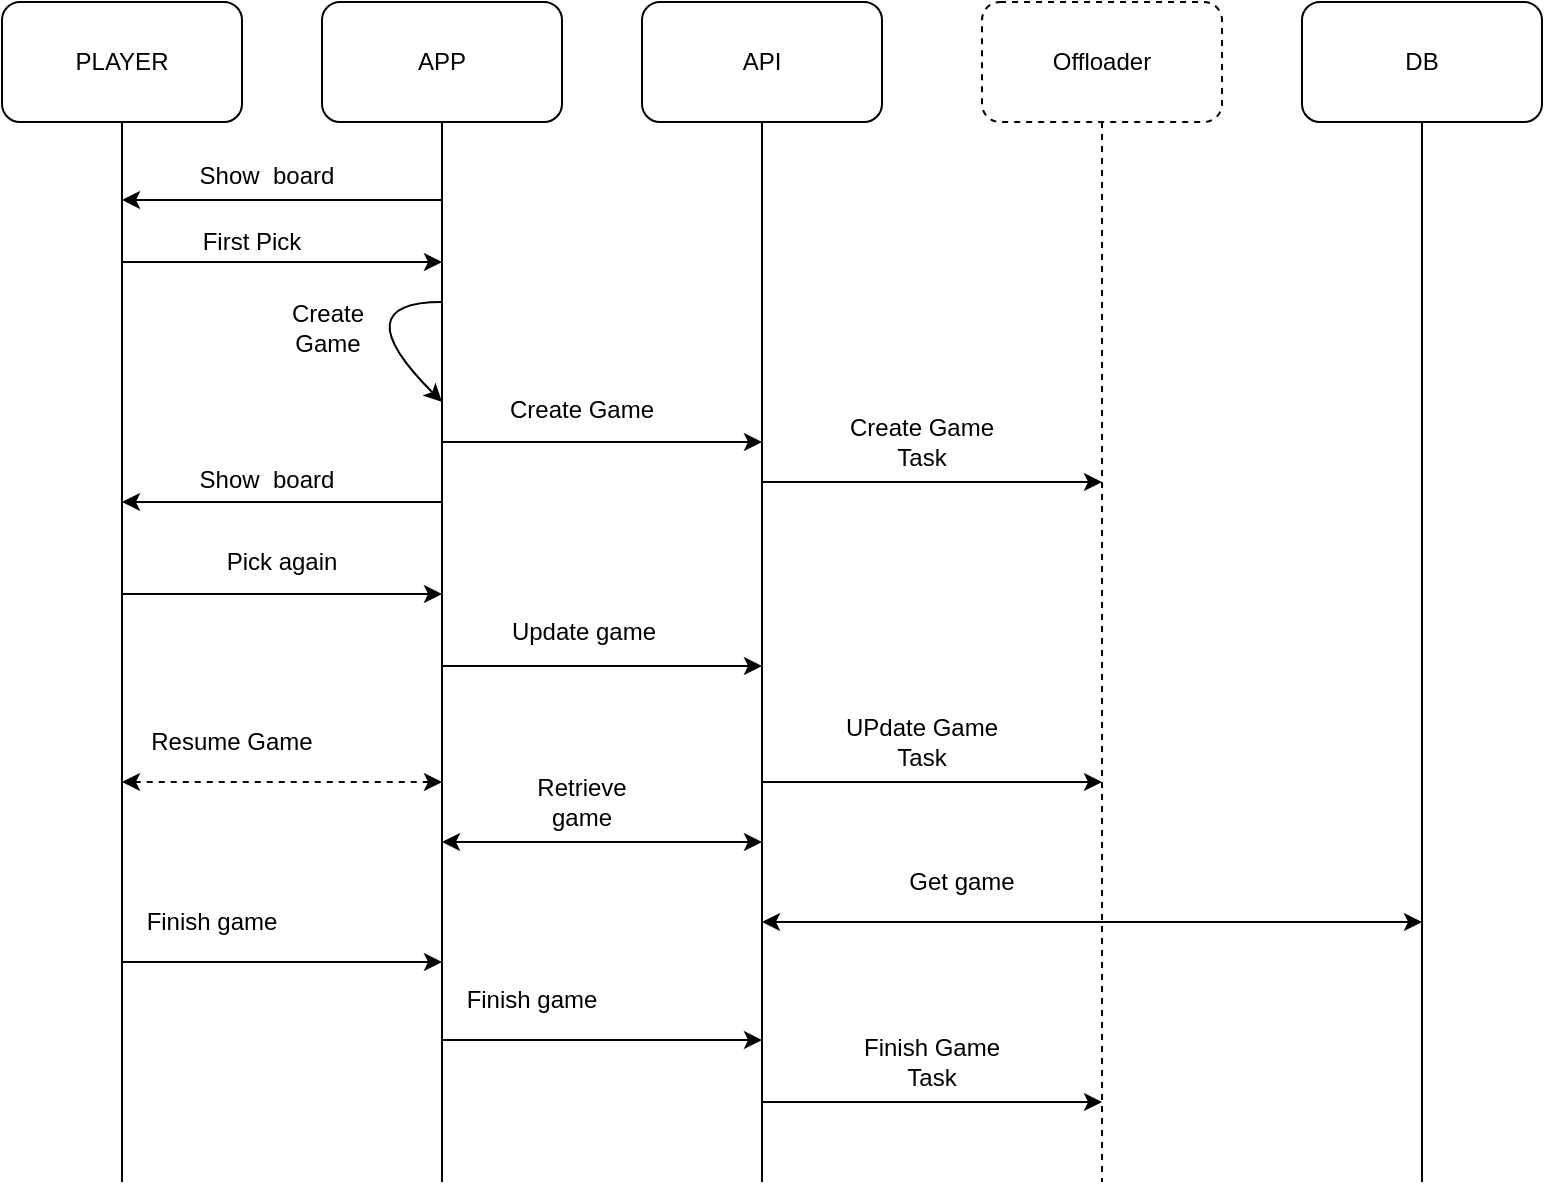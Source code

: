 <mxfile version="13.8.6" type="device"><diagram id="vBsez9Kqlf8OvVBkhDG4" name="Page-1"><mxGraphModel dx="946" dy="612" grid="1" gridSize="10" guides="1" tooltips="1" connect="1" arrows="1" fold="1" page="1" pageScale="1" pageWidth="850" pageHeight="1100" math="0" shadow="0"><root><mxCell id="0"/><mxCell id="1" parent="0"/><mxCell id="VJl-dqKWKYj1rRpmkjlN-6" style="edgeStyle=none;rounded=0;orthogonalLoop=1;jettySize=auto;html=1;exitX=0.5;exitY=1;exitDx=0;exitDy=0;endArrow=none;endFill=0;" edge="1" parent="1" source="VJl-dqKWKYj1rRpmkjlN-2"><mxGeometry relative="1" as="geometry"><mxPoint x="280" y="620" as="targetPoint"/><Array as="points"><mxPoint x="280" y="260"/></Array></mxGeometry></mxCell><mxCell id="VJl-dqKWKYj1rRpmkjlN-2" value="APP" style="rounded=1;whiteSpace=wrap;html=1;" vertex="1" parent="1"><mxGeometry x="220" y="30" width="120" height="60" as="geometry"/></mxCell><mxCell id="VJl-dqKWKYj1rRpmkjlN-7" style="edgeStyle=none;rounded=0;orthogonalLoop=1;jettySize=auto;html=1;exitX=0.5;exitY=1;exitDx=0;exitDy=0;endArrow=none;endFill=0;" edge="1" parent="1" source="VJl-dqKWKYj1rRpmkjlN-3"><mxGeometry relative="1" as="geometry"><mxPoint x="440" y="620" as="targetPoint"/></mxGeometry></mxCell><mxCell id="VJl-dqKWKYj1rRpmkjlN-3" value="API" style="rounded=1;whiteSpace=wrap;html=1;" vertex="1" parent="1"><mxGeometry x="380" y="30" width="120" height="60" as="geometry"/></mxCell><mxCell id="VJl-dqKWKYj1rRpmkjlN-8" style="edgeStyle=none;rounded=0;orthogonalLoop=1;jettySize=auto;html=1;exitX=0.5;exitY=1;exitDx=0;exitDy=0;endArrow=none;endFill=0;dashed=1;" edge="1" parent="1" source="VJl-dqKWKYj1rRpmkjlN-4"><mxGeometry relative="1" as="geometry"><mxPoint x="610" y="620" as="targetPoint"/></mxGeometry></mxCell><mxCell id="VJl-dqKWKYj1rRpmkjlN-4" value="Offloader" style="rounded=1;whiteSpace=wrap;html=1;dashed=1;" vertex="1" parent="1"><mxGeometry x="550" y="30" width="120" height="60" as="geometry"/></mxCell><mxCell id="VJl-dqKWKYj1rRpmkjlN-10" style="edgeStyle=none;rounded=0;orthogonalLoop=1;jettySize=auto;html=1;" edge="1" parent="1"><mxGeometry relative="1" as="geometry"><mxPoint x="280" y="160" as="targetPoint"/><mxPoint x="120" y="160" as="sourcePoint"/></mxGeometry></mxCell><mxCell id="VJl-dqKWKYj1rRpmkjlN-11" value="" style="curved=1;endArrow=none;html=1;endFill=0;startArrow=classic;startFill=1;" edge="1" parent="1"><mxGeometry width="50" height="50" relative="1" as="geometry"><mxPoint x="280" y="230" as="sourcePoint"/><mxPoint x="280" y="180" as="targetPoint"/><Array as="points"><mxPoint x="280" y="230"/><mxPoint x="230" y="180"/></Array></mxGeometry></mxCell><mxCell id="VJl-dqKWKYj1rRpmkjlN-12" value="First Pick" style="text;html=1;strokeColor=none;fillColor=none;align=center;verticalAlign=middle;whiteSpace=wrap;rounded=0;" vertex="1" parent="1"><mxGeometry x="140" y="140" width="90" height="20" as="geometry"/></mxCell><mxCell id="VJl-dqKWKYj1rRpmkjlN-13" value="Create Game" style="text;html=1;strokeColor=none;fillColor=none;align=center;verticalAlign=middle;whiteSpace=wrap;rounded=0;" vertex="1" parent="1"><mxGeometry x="188" y="173" width="70" height="40" as="geometry"/></mxCell><mxCell id="VJl-dqKWKYj1rRpmkjlN-14" value="" style="endArrow=classic;html=1;endFill=1;" edge="1" parent="1"><mxGeometry width="50" height="50" relative="1" as="geometry"><mxPoint x="280" y="250" as="sourcePoint"/><mxPoint x="440" y="250" as="targetPoint"/></mxGeometry></mxCell><mxCell id="VJl-dqKWKYj1rRpmkjlN-15" value="Create Game" style="text;html=1;strokeColor=none;fillColor=none;align=center;verticalAlign=middle;whiteSpace=wrap;rounded=0;" vertex="1" parent="1"><mxGeometry x="310" y="224" width="80" height="20" as="geometry"/></mxCell><mxCell id="VJl-dqKWKYj1rRpmkjlN-16" value="" style="endArrow=classic;html=1;endFill=1;" edge="1" parent="1"><mxGeometry width="50" height="50" relative="1" as="geometry"><mxPoint x="440" y="270" as="sourcePoint"/><mxPoint x="610" y="270" as="targetPoint"/></mxGeometry></mxCell><mxCell id="VJl-dqKWKYj1rRpmkjlN-17" value="Create Game Task" style="text;html=1;strokeColor=none;fillColor=none;align=center;verticalAlign=middle;whiteSpace=wrap;rounded=0;" vertex="1" parent="1"><mxGeometry x="480" y="240" width="80" height="20" as="geometry"/></mxCell><mxCell id="VJl-dqKWKYj1rRpmkjlN-20" style="edgeStyle=none;rounded=0;orthogonalLoop=1;jettySize=auto;html=1;exitX=0.5;exitY=1;exitDx=0;exitDy=0;startArrow=none;startFill=0;endArrow=none;endFill=0;" edge="1" parent="1" source="VJl-dqKWKYj1rRpmkjlN-18"><mxGeometry relative="1" as="geometry"><mxPoint x="120" y="620" as="targetPoint"/></mxGeometry></mxCell><mxCell id="VJl-dqKWKYj1rRpmkjlN-18" value="PLAYER" style="rounded=1;whiteSpace=wrap;html=1;" vertex="1" parent="1"><mxGeometry x="60" y="30" width="120" height="60" as="geometry"/></mxCell><mxCell id="VJl-dqKWKYj1rRpmkjlN-21" style="edgeStyle=none;rounded=0;orthogonalLoop=1;jettySize=auto;html=1;startArrow=classic;startFill=1;endArrow=none;endFill=0;" edge="1" parent="1"><mxGeometry relative="1" as="geometry"><mxPoint x="280" y="280" as="targetPoint"/><mxPoint x="120" y="280" as="sourcePoint"/></mxGeometry></mxCell><mxCell id="VJl-dqKWKYj1rRpmkjlN-22" value="Show&amp;nbsp; board" style="text;html=1;strokeColor=none;fillColor=none;align=center;verticalAlign=middle;whiteSpace=wrap;rounded=0;" vertex="1" parent="1"><mxGeometry x="155" y="259" width="75" height="20" as="geometry"/></mxCell><mxCell id="VJl-dqKWKYj1rRpmkjlN-23" style="edgeStyle=none;rounded=0;orthogonalLoop=1;jettySize=auto;html=1;" edge="1" parent="1"><mxGeometry relative="1" as="geometry"><mxPoint x="280" y="326" as="targetPoint"/><mxPoint x="120" y="326" as="sourcePoint"/></mxGeometry></mxCell><mxCell id="VJl-dqKWKYj1rRpmkjlN-24" value="Pick again" style="text;html=1;strokeColor=none;fillColor=none;align=center;verticalAlign=middle;whiteSpace=wrap;rounded=0;" vertex="1" parent="1"><mxGeometry x="155" y="300" width="90" height="20" as="geometry"/></mxCell><mxCell id="VJl-dqKWKYj1rRpmkjlN-25" value="" style="endArrow=classic;html=1;endFill=1;" edge="1" parent="1"><mxGeometry width="50" height="50" relative="1" as="geometry"><mxPoint x="280" y="362" as="sourcePoint"/><mxPoint x="440" y="362" as="targetPoint"/></mxGeometry></mxCell><mxCell id="VJl-dqKWKYj1rRpmkjlN-26" value="Update game" style="text;html=1;strokeColor=none;fillColor=none;align=center;verticalAlign=middle;whiteSpace=wrap;rounded=0;" vertex="1" parent="1"><mxGeometry x="311" y="335" width="80" height="20" as="geometry"/></mxCell><mxCell id="VJl-dqKWKYj1rRpmkjlN-27" value="" style="endArrow=classic;html=1;endFill=1;" edge="1" parent="1"><mxGeometry width="50" height="50" relative="1" as="geometry"><mxPoint x="440" y="420" as="sourcePoint"/><mxPoint x="610" y="420" as="targetPoint"/></mxGeometry></mxCell><mxCell id="VJl-dqKWKYj1rRpmkjlN-28" value="UPdate Game&lt;br&gt;Task" style="text;html=1;strokeColor=none;fillColor=none;align=center;verticalAlign=middle;whiteSpace=wrap;rounded=0;" vertex="1" parent="1"><mxGeometry x="480" y="390" width="80" height="20" as="geometry"/></mxCell><mxCell id="VJl-dqKWKYj1rRpmkjlN-29" style="edgeStyle=none;rounded=0;orthogonalLoop=1;jettySize=auto;html=1;dashed=1;startArrow=classic;startFill=1;" edge="1" parent="1"><mxGeometry relative="1" as="geometry"><mxPoint x="280" y="420" as="targetPoint"/><mxPoint x="120" y="420" as="sourcePoint"/></mxGeometry></mxCell><mxCell id="VJl-dqKWKYj1rRpmkjlN-30" value="Resume Game" style="text;html=1;strokeColor=none;fillColor=none;align=center;verticalAlign=middle;whiteSpace=wrap;rounded=0;" vertex="1" parent="1"><mxGeometry x="130" y="390" width="90" height="20" as="geometry"/></mxCell><mxCell id="VJl-dqKWKYj1rRpmkjlN-31" value="" style="endArrow=classic;html=1;endFill=1;startArrow=classic;startFill=1;" edge="1" parent="1"><mxGeometry width="50" height="50" relative="1" as="geometry"><mxPoint x="280" y="450" as="sourcePoint"/><mxPoint x="440" y="450" as="targetPoint"/></mxGeometry></mxCell><mxCell id="VJl-dqKWKYj1rRpmkjlN-32" value="Retrieve game" style="text;html=1;strokeColor=none;fillColor=none;align=center;verticalAlign=middle;whiteSpace=wrap;rounded=0;" vertex="1" parent="1"><mxGeometry x="310" y="420" width="80" height="20" as="geometry"/></mxCell><mxCell id="VJl-dqKWKYj1rRpmkjlN-33" value="" style="endArrow=classic;html=1;endFill=1;startArrow=classic;startFill=1;" edge="1" parent="1"><mxGeometry width="50" height="50" relative="1" as="geometry"><mxPoint x="440" y="490" as="sourcePoint"/><mxPoint x="770" y="490" as="targetPoint"/></mxGeometry></mxCell><mxCell id="VJl-dqKWKYj1rRpmkjlN-34" value="Get game" style="text;html=1;strokeColor=none;fillColor=none;align=center;verticalAlign=middle;whiteSpace=wrap;rounded=0;" vertex="1" parent="1"><mxGeometry x="500" y="460" width="80" height="20" as="geometry"/></mxCell><mxCell id="VJl-dqKWKYj1rRpmkjlN-35" style="edgeStyle=none;rounded=0;orthogonalLoop=1;jettySize=auto;html=1;" edge="1" parent="1"><mxGeometry relative="1" as="geometry"><mxPoint x="280" y="510" as="targetPoint"/><mxPoint x="120" y="510" as="sourcePoint"/></mxGeometry></mxCell><mxCell id="VJl-dqKWKYj1rRpmkjlN-36" value="Finish game" style="text;html=1;strokeColor=none;fillColor=none;align=center;verticalAlign=middle;whiteSpace=wrap;rounded=0;" vertex="1" parent="1"><mxGeometry x="120" y="480" width="90" height="20" as="geometry"/></mxCell><mxCell id="VJl-dqKWKYj1rRpmkjlN-37" style="edgeStyle=none;rounded=0;orthogonalLoop=1;jettySize=auto;html=1;" edge="1" parent="1"><mxGeometry relative="1" as="geometry"><mxPoint x="440" y="549" as="targetPoint"/><mxPoint x="280" y="549" as="sourcePoint"/></mxGeometry></mxCell><mxCell id="VJl-dqKWKYj1rRpmkjlN-38" value="Finish game" style="text;html=1;strokeColor=none;fillColor=none;align=center;verticalAlign=middle;whiteSpace=wrap;rounded=0;" vertex="1" parent="1"><mxGeometry x="280" y="519" width="90" height="20" as="geometry"/></mxCell><mxCell id="VJl-dqKWKYj1rRpmkjlN-39" style="edgeStyle=none;rounded=0;orthogonalLoop=1;jettySize=auto;html=1;" edge="1" parent="1"><mxGeometry relative="1" as="geometry"><mxPoint x="610" y="580" as="targetPoint"/><mxPoint x="440" y="580" as="sourcePoint"/></mxGeometry></mxCell><mxCell id="VJl-dqKWKYj1rRpmkjlN-40" value="Finish Game&lt;br&gt;Task" style="text;html=1;strokeColor=none;fillColor=none;align=center;verticalAlign=middle;whiteSpace=wrap;rounded=0;" vertex="1" parent="1"><mxGeometry x="480" y="550" width="90" height="20" as="geometry"/></mxCell><mxCell id="VJl-dqKWKYj1rRpmkjlN-41" style="edgeStyle=none;rounded=0;orthogonalLoop=1;jettySize=auto;html=1;exitX=0.5;exitY=1;exitDx=0;exitDy=0;endArrow=none;endFill=0;" edge="1" parent="1" source="VJl-dqKWKYj1rRpmkjlN-42"><mxGeometry relative="1" as="geometry"><mxPoint x="770" y="620" as="targetPoint"/></mxGeometry></mxCell><mxCell id="VJl-dqKWKYj1rRpmkjlN-42" value="DB" style="rounded=1;whiteSpace=wrap;html=1;" vertex="1" parent="1"><mxGeometry x="710" y="30" width="120" height="60" as="geometry"/></mxCell><mxCell id="VJl-dqKWKYj1rRpmkjlN-43" style="edgeStyle=none;rounded=0;orthogonalLoop=1;jettySize=auto;html=1;startArrow=classic;startFill=1;endArrow=none;endFill=0;" edge="1" parent="1"><mxGeometry relative="1" as="geometry"><mxPoint x="280" y="129" as="targetPoint"/><mxPoint x="120" y="129" as="sourcePoint"/></mxGeometry></mxCell><mxCell id="VJl-dqKWKYj1rRpmkjlN-44" value="Show&amp;nbsp; board" style="text;html=1;strokeColor=none;fillColor=none;align=center;verticalAlign=middle;whiteSpace=wrap;rounded=0;" vertex="1" parent="1"><mxGeometry x="155" y="107" width="75" height="20" as="geometry"/></mxCell></root></mxGraphModel></diagram></mxfile>